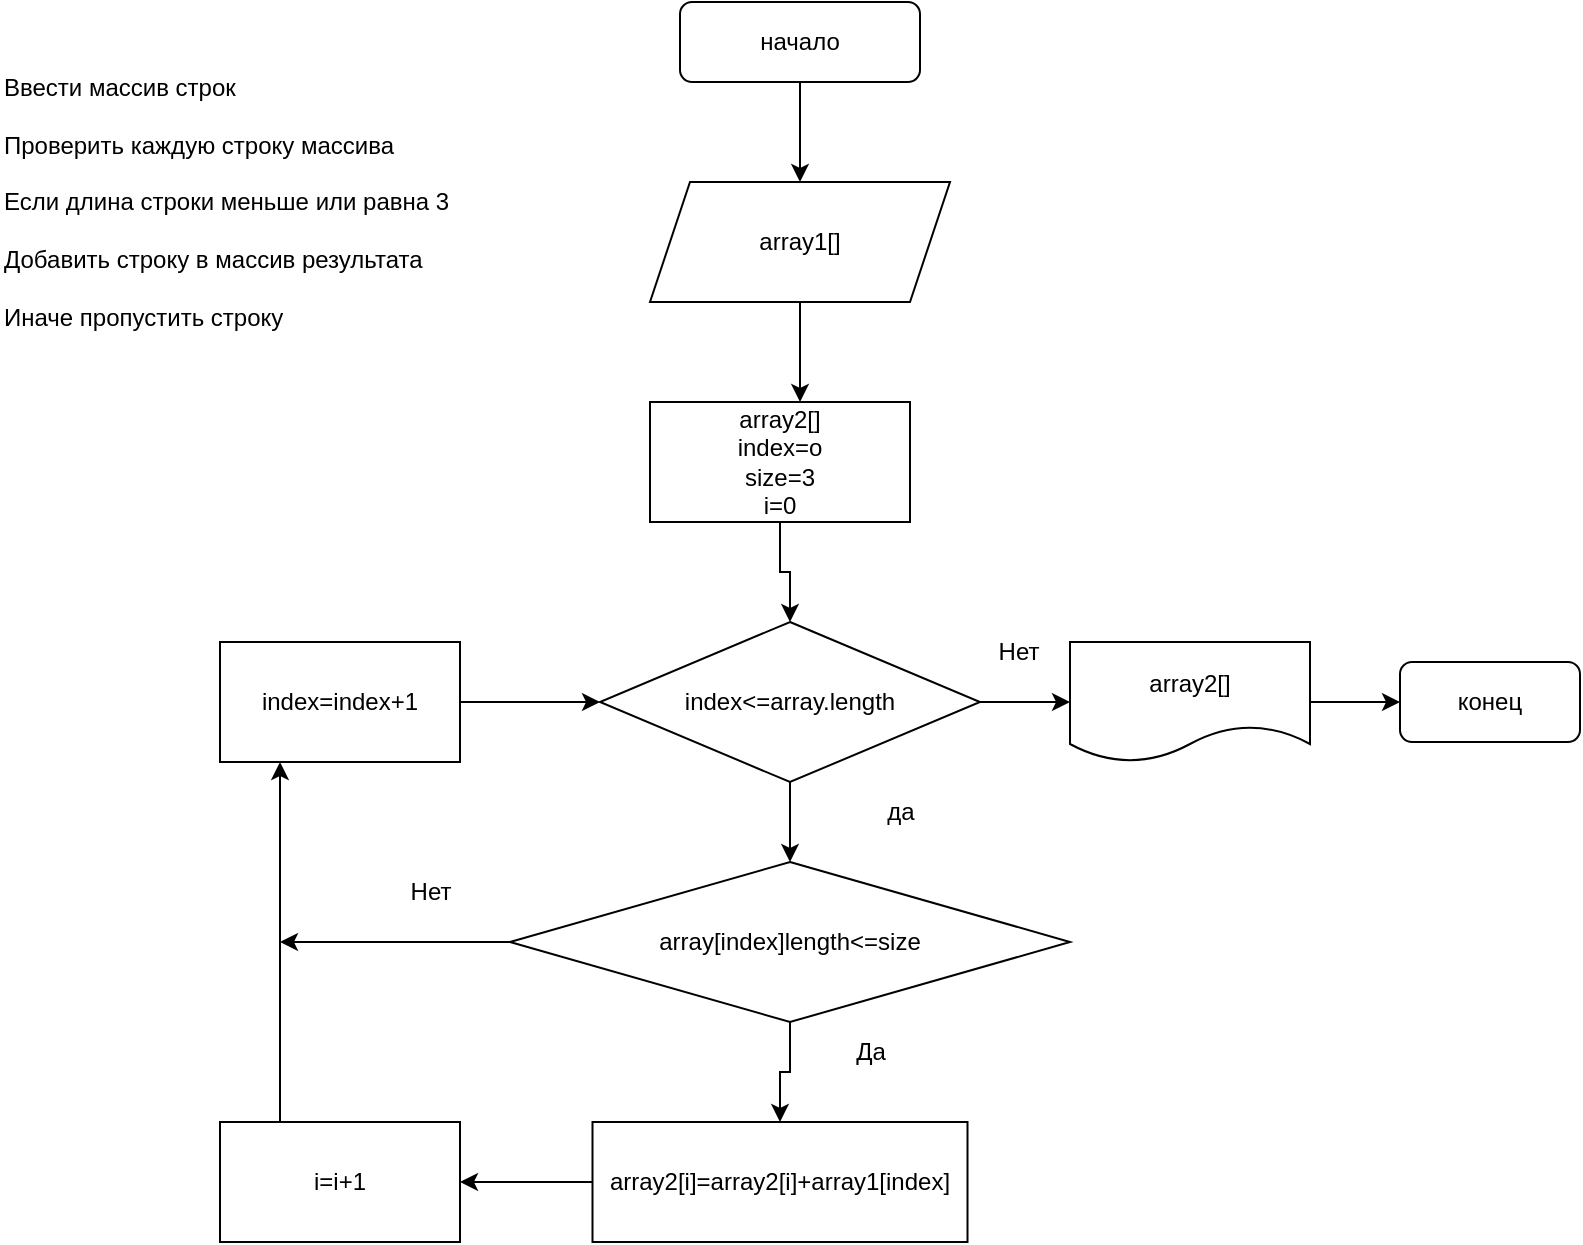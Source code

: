 <mxfile version="20.8.20" type="device"><diagram name="Страница 1" id="thiBcGMg7KFxARTfuZw7"><mxGraphModel dx="832" dy="414" grid="1" gridSize="10" guides="1" tooltips="1" connect="1" arrows="1" fold="1" page="1" pageScale="1" pageWidth="827" pageHeight="1169" math="0" shadow="0"><root><mxCell id="0"/><mxCell id="1" parent="0"/><mxCell id="VYkvGmVfvkwM5i8QLBMq-25" style="edgeStyle=orthogonalEdgeStyle;rounded=0;orthogonalLoop=1;jettySize=auto;html=1;exitX=0.5;exitY=1;exitDx=0;exitDy=0;entryX=0.5;entryY=0;entryDx=0;entryDy=0;" edge="1" parent="1" source="VYkvGmVfvkwM5i8QLBMq-2" target="VYkvGmVfvkwM5i8QLBMq-3"><mxGeometry relative="1" as="geometry"/></mxCell><mxCell id="VYkvGmVfvkwM5i8QLBMq-2" value="начало" style="rounded=1;whiteSpace=wrap;html=1;" vertex="1" parent="1"><mxGeometry x="350" y="100" width="120" height="40" as="geometry"/></mxCell><mxCell id="VYkvGmVfvkwM5i8QLBMq-24" style="edgeStyle=orthogonalEdgeStyle;rounded=0;orthogonalLoop=1;jettySize=auto;html=1;entryX=0.577;entryY=0;entryDx=0;entryDy=0;entryPerimeter=0;" edge="1" parent="1" source="VYkvGmVfvkwM5i8QLBMq-3" target="VYkvGmVfvkwM5i8QLBMq-4"><mxGeometry relative="1" as="geometry"/></mxCell><mxCell id="VYkvGmVfvkwM5i8QLBMq-3" value="array1[]" style="shape=parallelogram;perimeter=parallelogramPerimeter;whiteSpace=wrap;html=1;fixedSize=1;" vertex="1" parent="1"><mxGeometry x="335" y="190" width="150" height="60" as="geometry"/></mxCell><mxCell id="VYkvGmVfvkwM5i8QLBMq-23" style="edgeStyle=orthogonalEdgeStyle;rounded=0;orthogonalLoop=1;jettySize=auto;html=1;exitX=0.5;exitY=1;exitDx=0;exitDy=0;entryX=0.5;entryY=0;entryDx=0;entryDy=0;" edge="1" parent="1" source="VYkvGmVfvkwM5i8QLBMq-4" target="VYkvGmVfvkwM5i8QLBMq-9"><mxGeometry relative="1" as="geometry"/></mxCell><mxCell id="VYkvGmVfvkwM5i8QLBMq-4" value="array2[]&lt;br&gt;index=o&lt;br&gt;size=3&lt;br&gt;i=0" style="rounded=0;whiteSpace=wrap;html=1;" vertex="1" parent="1"><mxGeometry x="335" y="300" width="130" height="60" as="geometry"/></mxCell><mxCell id="VYkvGmVfvkwM5i8QLBMq-5" value="&lt;br&gt;&lt;br&gt;Ввести массив строк&lt;br&gt;&lt;br&gt;Проверить каждую строку массива&lt;br&gt;&lt;br&gt; Если длина строки меньше или равна 3&lt;br&gt;&lt;br&gt;  Добавить строку в массив результата&lt;br&gt;&lt;br&gt; Иначе пропустить строку" style="text;whiteSpace=wrap;html=1;" vertex="1" parent="1"><mxGeometry x="10" y="100" width="260" height="240" as="geometry"/></mxCell><mxCell id="VYkvGmVfvkwM5i8QLBMq-22" style="edgeStyle=orthogonalEdgeStyle;rounded=0;orthogonalLoop=1;jettySize=auto;html=1;exitX=0.5;exitY=1;exitDx=0;exitDy=0;entryX=0.5;entryY=0;entryDx=0;entryDy=0;" edge="1" parent="1" source="VYkvGmVfvkwM5i8QLBMq-9" target="VYkvGmVfvkwM5i8QLBMq-11"><mxGeometry relative="1" as="geometry"/></mxCell><mxCell id="VYkvGmVfvkwM5i8QLBMq-29" style="edgeStyle=orthogonalEdgeStyle;rounded=0;orthogonalLoop=1;jettySize=auto;html=1;exitX=1;exitY=0.5;exitDx=0;exitDy=0;entryX=0;entryY=0.5;entryDx=0;entryDy=0;" edge="1" parent="1" source="VYkvGmVfvkwM5i8QLBMq-9" target="VYkvGmVfvkwM5i8QLBMq-28"><mxGeometry relative="1" as="geometry"/></mxCell><mxCell id="VYkvGmVfvkwM5i8QLBMq-9" value="index&amp;lt;=array.length" style="rhombus;whiteSpace=wrap;html=1;" vertex="1" parent="1"><mxGeometry x="310" y="410" width="190" height="80" as="geometry"/></mxCell><mxCell id="VYkvGmVfvkwM5i8QLBMq-21" style="edgeStyle=orthogonalEdgeStyle;rounded=0;orthogonalLoop=1;jettySize=auto;html=1;exitX=0.5;exitY=1;exitDx=0;exitDy=0;entryX=0.5;entryY=0;entryDx=0;entryDy=0;" edge="1" parent="1" source="VYkvGmVfvkwM5i8QLBMq-11" target="VYkvGmVfvkwM5i8QLBMq-12"><mxGeometry relative="1" as="geometry"/></mxCell><mxCell id="VYkvGmVfvkwM5i8QLBMq-33" style="edgeStyle=orthogonalEdgeStyle;rounded=0;orthogonalLoop=1;jettySize=auto;html=1;exitX=0;exitY=0.5;exitDx=0;exitDy=0;" edge="1" parent="1" source="VYkvGmVfvkwM5i8QLBMq-11"><mxGeometry relative="1" as="geometry"><mxPoint x="150" y="570" as="targetPoint"/></mxGeometry></mxCell><mxCell id="VYkvGmVfvkwM5i8QLBMq-11" value="array[index]length&amp;lt;=size" style="rhombus;whiteSpace=wrap;html=1;" vertex="1" parent="1"><mxGeometry x="265" y="530" width="280" height="80" as="geometry"/></mxCell><mxCell id="a8Stf_njRGKisOXYrBm--2" style="edgeStyle=orthogonalEdgeStyle;rounded=0;orthogonalLoop=1;jettySize=auto;html=1;exitX=0;exitY=0.5;exitDx=0;exitDy=0;entryX=1;entryY=0.5;entryDx=0;entryDy=0;" edge="1" parent="1" source="VYkvGmVfvkwM5i8QLBMq-12" target="a8Stf_njRGKisOXYrBm--1"><mxGeometry relative="1" as="geometry"/></mxCell><mxCell id="VYkvGmVfvkwM5i8QLBMq-12" value="array2[i]=array2[i]+array1[index]" style="rounded=0;whiteSpace=wrap;html=1;" vertex="1" parent="1"><mxGeometry x="306.25" y="660" width="187.5" height="60" as="geometry"/></mxCell><mxCell id="VYkvGmVfvkwM5i8QLBMq-27" style="edgeStyle=orthogonalEdgeStyle;rounded=0;orthogonalLoop=1;jettySize=auto;html=1;exitX=1;exitY=0.5;exitDx=0;exitDy=0;entryX=0;entryY=0.5;entryDx=0;entryDy=0;" edge="1" parent="1" source="VYkvGmVfvkwM5i8QLBMq-13" target="VYkvGmVfvkwM5i8QLBMq-9"><mxGeometry relative="1" as="geometry"/></mxCell><mxCell id="VYkvGmVfvkwM5i8QLBMq-13" value="index=index+1" style="rounded=0;whiteSpace=wrap;html=1;" vertex="1" parent="1"><mxGeometry x="120" y="420" width="120" height="60" as="geometry"/></mxCell><mxCell id="VYkvGmVfvkwM5i8QLBMq-35" style="edgeStyle=orthogonalEdgeStyle;rounded=0;orthogonalLoop=1;jettySize=auto;html=1;exitX=1;exitY=0.5;exitDx=0;exitDy=0;entryX=0;entryY=0.5;entryDx=0;entryDy=0;" edge="1" parent="1" source="VYkvGmVfvkwM5i8QLBMq-28" target="VYkvGmVfvkwM5i8QLBMq-34"><mxGeometry relative="1" as="geometry"/></mxCell><mxCell id="VYkvGmVfvkwM5i8QLBMq-28" value="array2[]" style="shape=document;whiteSpace=wrap;html=1;boundedLbl=1;" vertex="1" parent="1"><mxGeometry x="545" y="420" width="120" height="60" as="geometry"/></mxCell><mxCell id="VYkvGmVfvkwM5i8QLBMq-32" value="да" style="text;html=1;align=center;verticalAlign=middle;resizable=0;points=[];autosize=1;strokeColor=none;fillColor=none;" vertex="1" parent="1"><mxGeometry x="440" y="490" width="40" height="30" as="geometry"/></mxCell><mxCell id="VYkvGmVfvkwM5i8QLBMq-34" value="конец" style="rounded=1;whiteSpace=wrap;html=1;" vertex="1" parent="1"><mxGeometry x="710" y="430" width="90" height="40" as="geometry"/></mxCell><mxCell id="VYkvGmVfvkwM5i8QLBMq-36" value="Да" style="text;html=1;align=center;verticalAlign=middle;resizable=0;points=[];autosize=1;strokeColor=none;fillColor=none;" vertex="1" parent="1"><mxGeometry x="425" y="610" width="40" height="30" as="geometry"/></mxCell><mxCell id="VYkvGmVfvkwM5i8QLBMq-38" value="Нет" style="text;html=1;align=center;verticalAlign=middle;resizable=0;points=[];autosize=1;strokeColor=none;fillColor=none;" vertex="1" parent="1"><mxGeometry x="205" y="530" width="40" height="30" as="geometry"/></mxCell><mxCell id="VYkvGmVfvkwM5i8QLBMq-39" value="Нет" style="text;html=1;align=center;verticalAlign=middle;resizable=0;points=[];autosize=1;strokeColor=none;fillColor=none;" vertex="1" parent="1"><mxGeometry x="498.75" y="410" width="40" height="30" as="geometry"/></mxCell><mxCell id="a8Stf_njRGKisOXYrBm--3" style="edgeStyle=orthogonalEdgeStyle;rounded=0;orthogonalLoop=1;jettySize=auto;html=1;exitX=0.25;exitY=0;exitDx=0;exitDy=0;entryX=0.25;entryY=1;entryDx=0;entryDy=0;" edge="1" parent="1" source="a8Stf_njRGKisOXYrBm--1" target="VYkvGmVfvkwM5i8QLBMq-13"><mxGeometry relative="1" as="geometry"/></mxCell><mxCell id="a8Stf_njRGKisOXYrBm--1" value="i=i+1" style="rounded=0;whiteSpace=wrap;html=1;" vertex="1" parent="1"><mxGeometry x="120" y="660" width="120" height="60" as="geometry"/></mxCell></root></mxGraphModel></diagram></mxfile>